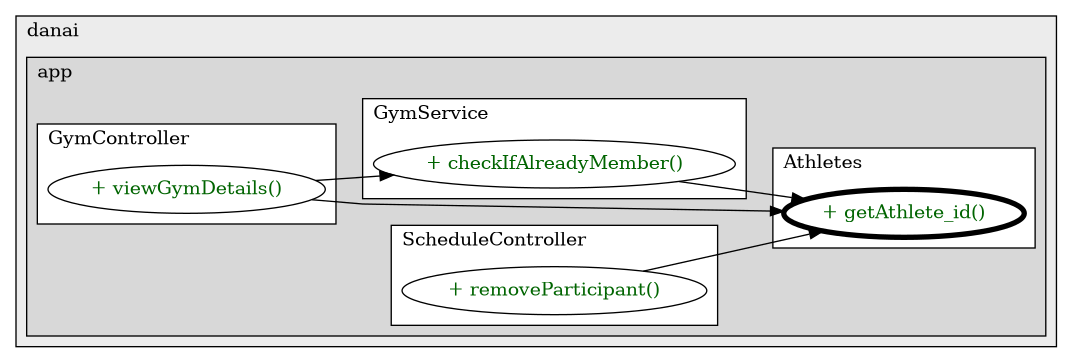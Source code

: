 @startuml

/' diagram meta data start
config=CallConfiguration;
{
  "rootMethod": "dipl.danai.app.model.Athletes#getAthlete_id()",
  "projectClassification": {
    "searchMode": "OpenProject", // OpenProject, AllProjects
    "includedProjects": "",
    "pathEndKeywords": "*.impl",
    "isClientPath": "",
    "isClientName": "",
    "isTestPath": "",
    "isTestName": "",
    "isMappingPath": "",
    "isMappingName": "",
    "isDataAccessPath": "",
    "isDataAccessName": "",
    "isDataStructurePath": "",
    "isDataStructureName": "",
    "isInterfaceStructuresPath": "",
    "isInterfaceStructuresName": "",
    "isEntryPointPath": "",
    "isEntryPointName": "",
    "treatFinalFieldsAsMandatory": false
  },
  "graphRestriction": {
    "classPackageExcludeFilter": "",
    "classPackageIncludeFilter": "",
    "classNameExcludeFilter": "",
    "classNameIncludeFilter": "",
    "methodNameExcludeFilter": "",
    "methodNameIncludeFilter": "",
    "removeByInheritance": "", // inheritance/annotation based filtering is done in a second step
    "removeByAnnotation": "",
    "removeByClassPackage": "", // cleanup the graph after inheritance/annotation based filtering is done
    "removeByClassName": "",
    "cutMappings": false,
    "cutEnum": true,
    "cutTests": true,
    "cutClient": true,
    "cutDataAccess": true,
    "cutInterfaceStructures": true,
    "cutDataStructures": true,
    "cutGetterAndSetter": true,
    "cutConstructors": true
  },
  "graphTraversal": {
    "forwardDepth": 3,
    "backwardDepth": 3,
    "classPackageExcludeFilter": "",
    "classPackageIncludeFilter": "",
    "classNameExcludeFilter": "",
    "classNameIncludeFilter": "",
    "methodNameExcludeFilter": "",
    "methodNameIncludeFilter": "",
    "hideMappings": false,
    "hideDataStructures": false,
    "hidePrivateMethods": true,
    "hideInterfaceCalls": true, // indirection: implementation -> interface (is hidden) -> implementation
    "onlyShowApplicationEntryPoints": false, // root node is included
    "useMethodCallsForStructureDiagram": "ForwardOnly" // ForwardOnly, BothDirections, No
  },
  "details": {
    "aggregation": "GroupByClass", // ByClass, GroupByClass, None
    "showMethodParametersTypes": false,
    "showMethodParametersNames": false,
    "showMethodReturnType": false,
    "showPackageLevels": 2,
    "showCallOrder": false,
    "edgeMode": "MethodsOnly", // TypesOnly, MethodsOnly, TypesAndMethods, MethodsAndDirectTypeUsage
    "showDetailedClassStructure": false
  },
  "rootClass": "dipl.danai.app.model.Athletes",
  "extensionCallbackMethod": "" // qualified.class.name#methodName - signature: public static String method(String)
}
diagram meta data end '/



digraph g {
    rankdir="LR"
    splines=polyline
    

'nodes 
subgraph cluster_95350649 { 
   	label=danai
	labeljust=l
	fillcolor="#ececec"
	style=filled
   
   subgraph cluster_1386287572 { 
   	label=app
	labeljust=l
	fillcolor="#d8d8d8"
	style=filled
   
   subgraph cluster_1336563688 { 
   	label=Athletes
	labeljust=l
	fillcolor=white
	style=filled
   
   Athletes1945776582XXXgetAthlete_id0[
	label="+ getAthlete_id()"
	style=filled
	fillcolor=white
	tooltip="Athletes

null"
	penwidth=4
	fontcolor=darkgreen
];
} 

subgraph cluster_1790884350 { 
   	label=GymService
	labeljust=l
	fillcolor=white
	style=filled
   
   GymService823322234XXXcheckIfAlreadyMember2102179519[
	label="+ checkIfAlreadyMember()"
	style=filled
	fillcolor=white
	tooltip="GymService

null"
	fontcolor=darkgreen
];
} 

subgraph cluster_224331244 { 
   	label=GymController
	labeljust=l
	fillcolor=white
	style=filled
   
   GymController967126229XXXviewGymDetails1756548347[
	label="+ viewGymDetails()"
	style=filled
	fillcolor=white
	tooltip="GymController

null"
	fontcolor=darkgreen
];
} 

subgraph cluster_231449258 { 
   	label=ScheduleController
	labeljust=l
	fillcolor=white
	style=filled
   
   ScheduleController967126229XXXremoveParticipant447146960[
	label="+ removeParticipant()"
	style=filled
	fillcolor=white
	tooltip="ScheduleController

null"
	fontcolor=darkgreen
];
} 
} 
} 

'edges    
GymController967126229XXXviewGymDetails1756548347 -> Athletes1945776582XXXgetAthlete_id0;
GymController967126229XXXviewGymDetails1756548347 -> GymService823322234XXXcheckIfAlreadyMember2102179519;
GymService823322234XXXcheckIfAlreadyMember2102179519 -> Athletes1945776582XXXgetAthlete_id0;
ScheduleController967126229XXXremoveParticipant447146960 -> Athletes1945776582XXXgetAthlete_id0;
    
}
@enduml